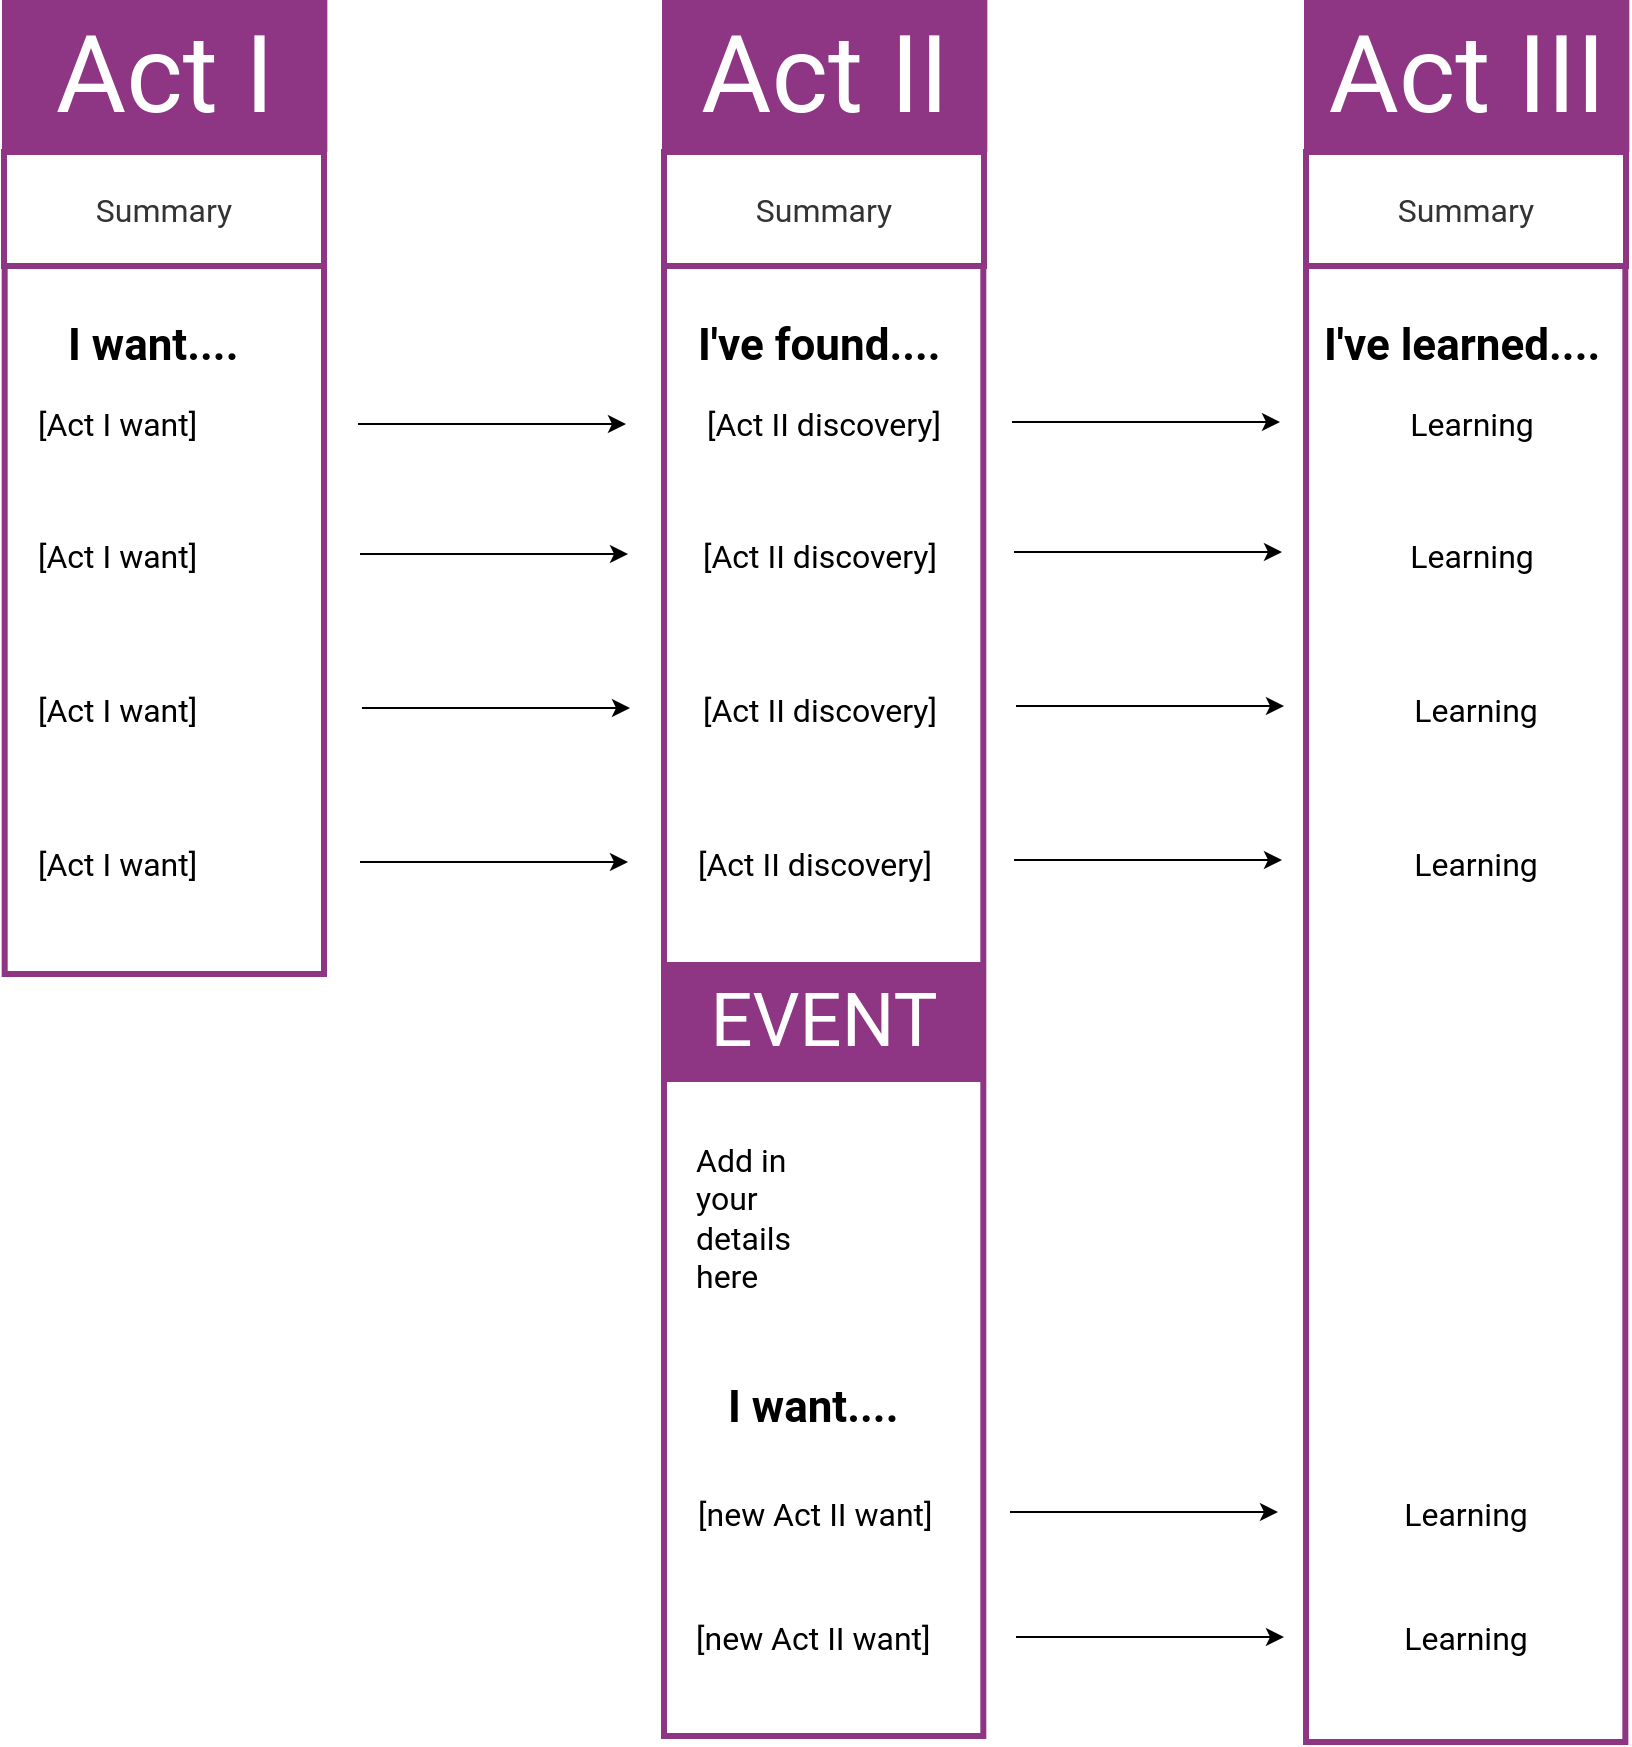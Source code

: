 <mxfile version="28.0.4">
  <diagram name="Page-1" id="7olxjzG8O-aa4FaBFeG-">
    <mxGraphModel dx="-15587" dy="16527" grid="1" gridSize="10" guides="1" tooltips="1" connect="1" arrows="1" fold="1" page="1" pageScale="1" pageWidth="850" pageHeight="1100" math="0" shadow="0">
      <root>
        <mxCell id="0" />
        <mxCell id="1" parent="0" />
        <mxCell id="Ob4dMHm7MTZS2m7D0Z62-1" value="" style="rounded=0;whiteSpace=wrap;html=1;strokeColor=light-dark(#8e3684, #ededed);fillColor=none;fontSize=16;fontFamily=Roboto;fontSource=https%3A%2F%2Ffonts.googleapis.com%2Fcss%3Ffamily%3DRoboto;fontColor=light-dark(#333333,#CFBFFC);strokeWidth=3;glass=0;shadow=0;container=0;labelBorderColor=none;" parent="1" vertex="1">
          <mxGeometry x="17670.01" y="-15202" width="159.66" height="738" as="geometry" />
        </mxCell>
        <mxCell id="Ob4dMHm7MTZS2m7D0Z62-2" value="" style="rounded=0;whiteSpace=wrap;html=1;strokeColor=light-dark(#8e3684, #ededed);fillColor=none;fontSize=16;fontFamily=Roboto;fontSource=https%3A%2F%2Ffonts.googleapis.com%2Fcss%3Ffamily%3DRoboto;fontColor=light-dark(#333333,#CFBFFC);strokeWidth=3;glass=0;shadow=0;container=0;labelBorderColor=none;" parent="1" vertex="1">
          <mxGeometry x="17349" y="-15202" width="159.66" height="735" as="geometry" />
        </mxCell>
        <mxCell id="Ob4dMHm7MTZS2m7D0Z62-3" value="" style="rounded=0;whiteSpace=wrap;html=1;strokeColor=light-dark(#8e3684, #ededed);fillColor=none;fontSize=16;fontFamily=Roboto;fontSource=https%3A%2F%2Ffonts.googleapis.com%2Fcss%3Ffamily%3DRoboto;fontColor=light-dark(#333333,#CFBFFC);strokeWidth=3;glass=0;shadow=0;container=0;labelBorderColor=none;" parent="1" vertex="1">
          <mxGeometry x="17019.34" y="-15202" width="159.66" height="354" as="geometry" />
        </mxCell>
        <mxCell id="Ob4dMHm7MTZS2m7D0Z62-4" value="Act I" style="rounded=0;whiteSpace=wrap;html=1;strokeColor=none;fillColor=#8E3684;fontSize=54;fontFamily=Roboto;fontSource=https%3A%2F%2Ffonts.googleapis.com%2Fcss%3Ffamily%3DRoboto;fontColor=#FFFFFF;strokeWidth=24;glass=0;shadow=0;container=0;" parent="1" vertex="1">
          <mxGeometry x="17018" y="-15335" width="162.67" height="76" as="geometry" />
        </mxCell>
        <mxCell id="Ob4dMHm7MTZS2m7D0Z62-5" style="edgeStyle=orthogonalEdgeStyle;rounded=0;orthogonalLoop=1;jettySize=auto;html=1;" parent="1" edge="1">
          <mxGeometry relative="1" as="geometry">
            <mxPoint x="17330" y="-15123" as="targetPoint" />
            <mxPoint x="17196" y="-15123" as="sourcePoint" />
          </mxGeometry>
        </mxCell>
        <mxCell id="Ob4dMHm7MTZS2m7D0Z62-6" value="[Act I want]" style="text;html=1;align=left;verticalAlign=middle;whiteSpace=wrap;rounded=0;fontFamily=Roboto;fontSource=https%3A%2F%2Ffonts.googleapis.com%2Fcss%3Ffamily%3DRoboto;fontSize=16;" parent="1" vertex="1">
          <mxGeometry x="17033.75" y="-15145" width="127.25" height="43" as="geometry" />
        </mxCell>
        <mxCell id="Ob4dMHm7MTZS2m7D0Z62-7" value="Summary" style="rounded=0;whiteSpace=wrap;html=1;strokeColor=light-dark(#8e3684, #ededed);fillColor=none;fontSize=16;fontFamily=Roboto;fontSource=https%3A%2F%2Ffonts.googleapis.com%2Fcss%3Ffamily%3DRoboto;fontColor=light-dark(#333333,#CFBFFC);strokeWidth=3;glass=0;shadow=0;container=0;labelBorderColor=none;" parent="1" vertex="1">
          <mxGeometry x="17019" y="-15259" width="160" height="57" as="geometry" />
        </mxCell>
        <mxCell id="Ob4dMHm7MTZS2m7D0Z62-8" value="Act II" style="rounded=0;whiteSpace=wrap;html=1;strokeColor=none;fillColor=#8E3684;fontSize=54;fontFamily=Roboto;fontSource=https%3A%2F%2Ffonts.googleapis.com%2Fcss%3Ffamily%3DRoboto;fontColor=#FFFFFF;strokeWidth=24;glass=0;shadow=0;container=0;" parent="1" vertex="1">
          <mxGeometry x="17348" y="-15335" width="162.67" height="76" as="geometry" />
        </mxCell>
        <mxCell id="Ob4dMHm7MTZS2m7D0Z62-9" value="Summary" style="rounded=0;whiteSpace=wrap;html=1;strokeColor=light-dark(#8e3684, #ededed);fillColor=none;fontSize=16;fontFamily=Roboto;fontSource=https%3A%2F%2Ffonts.googleapis.com%2Fcss%3Ffamily%3DRoboto;fontColor=light-dark(#333333,#CFBFFC);strokeWidth=3;glass=0;shadow=0;container=0;labelBorderColor=none;" parent="1" vertex="1">
          <mxGeometry x="17349" y="-15259" width="160" height="57" as="geometry" />
        </mxCell>
        <mxCell id="Ob4dMHm7MTZS2m7D0Z62-10" value="Act III" style="rounded=0;whiteSpace=wrap;html=1;strokeColor=none;fillColor=#8E3684;fontSize=54;fontFamily=Roboto;fontSource=https%3A%2F%2Ffonts.googleapis.com%2Fcss%3Ffamily%3DRoboto;fontColor=#FFFFFF;strokeWidth=24;glass=0;shadow=0;container=0;" parent="1" vertex="1">
          <mxGeometry x="17669" y="-15335" width="162.67" height="76" as="geometry" />
        </mxCell>
        <mxCell id="Ob4dMHm7MTZS2m7D0Z62-11" value="Summary" style="rounded=0;whiteSpace=wrap;html=1;strokeColor=light-dark(#8e3684, #ededed);fillColor=none;fontSize=16;fontFamily=Roboto;fontSource=https%3A%2F%2Ffonts.googleapis.com%2Fcss%3Ffamily%3DRoboto;fontColor=light-dark(#333333,#CFBFFC);strokeWidth=3;glass=0;shadow=0;container=0;labelBorderColor=none;" parent="1" vertex="1">
          <mxGeometry x="17670" y="-15259" width="160" height="57" as="geometry" />
        </mxCell>
        <mxCell id="Ob4dMHm7MTZS2m7D0Z62-12" value="I want...." style="text;html=1;align=left;verticalAlign=middle;whiteSpace=wrap;rounded=0;fontFamily=Roboto;fontSource=https%3A%2F%2Ffonts.googleapis.com%2Fcss%3Ffamily%3DRoboto;fontSize=22;fontStyle=1" parent="1" vertex="1">
          <mxGeometry x="17049.42" y="-15177" width="99.16" height="30" as="geometry" />
        </mxCell>
        <mxCell id="Ob4dMHm7MTZS2m7D0Z62-13" value="I&#39;ve found...." style="text;html=1;align=left;verticalAlign=middle;whiteSpace=wrap;rounded=0;fontFamily=Roboto;fontSource=https%3A%2F%2Ffonts.googleapis.com%2Fcss%3Ffamily%3DRoboto;fontSize=22;fontStyle=1" parent="1" vertex="1">
          <mxGeometry x="17363.77" y="-15177" width="131.12" height="30" as="geometry" />
        </mxCell>
        <mxCell id="Ob4dMHm7MTZS2m7D0Z62-14" value="I&#39;ve learned...." style="text;html=1;align=left;verticalAlign=middle;whiteSpace=wrap;rounded=0;fontFamily=Roboto;fontSource=https%3A%2F%2Ffonts.googleapis.com%2Fcss%3Ffamily%3DRoboto;fontSize=22;fontStyle=1" parent="1" vertex="1">
          <mxGeometry x="17676.89" y="-15177" width="146.89" height="30" as="geometry" />
        </mxCell>
        <mxCell id="Ob4dMHm7MTZS2m7D0Z62-15" value="[Act I want]" style="text;html=1;align=left;verticalAlign=middle;whiteSpace=wrap;rounded=0;fontFamily=Roboto;fontSource=https%3A%2F%2Ffonts.googleapis.com%2Fcss%3Ffamily%3DRoboto;fontSize=16;" parent="1" vertex="1">
          <mxGeometry x="17033.75" y="-15079" width="130.5" height="43" as="geometry" />
        </mxCell>
        <mxCell id="Ob4dMHm7MTZS2m7D0Z62-16" value="[Act I want]" style="text;html=1;align=left;verticalAlign=middle;whiteSpace=wrap;rounded=0;fontFamily=Roboto;fontSource=https%3A%2F%2Ffonts.googleapis.com%2Fcss%3Ffamily%3DRoboto;fontSize=16;" parent="1" vertex="1">
          <mxGeometry x="17033.75" y="-15012" width="130.5" height="63" as="geometry" />
        </mxCell>
        <mxCell id="Ob4dMHm7MTZS2m7D0Z62-17" value="[Act I want]" style="text;html=1;align=left;verticalAlign=middle;whiteSpace=wrap;rounded=0;fontFamily=Roboto;fontSource=https%3A%2F%2Ffonts.googleapis.com%2Fcss%3Ffamily%3DRoboto;fontSize=16;" parent="1" vertex="1">
          <mxGeometry x="17033.75" y="-14925" width="121" height="43" as="geometry" />
        </mxCell>
        <mxCell id="Ob4dMHm7MTZS2m7D0Z62-18" value="[Act II discovery]" style="text;html=1;align=center;verticalAlign=middle;whiteSpace=wrap;rounded=0;fontFamily=Roboto;fontSource=https%3A%2F%2Ffonts.googleapis.com%2Fcss%3Ffamily%3DRoboto;fontSize=16;" parent="1" vertex="1">
          <mxGeometry x="17369.34" y="-15145" width="120" height="43" as="geometry" />
        </mxCell>
        <mxCell id="Ob4dMHm7MTZS2m7D0Z62-19" value="[Act II discovery]" style="text;html=1;align=center;verticalAlign=middle;whiteSpace=wrap;rounded=0;fontFamily=Roboto;fontSource=https%3A%2F%2Ffonts.googleapis.com%2Fcss%3Ffamily%3DRoboto;fontSize=16;" parent="1" vertex="1">
          <mxGeometry x="17357" y="-15079" width="140" height="43" as="geometry" />
        </mxCell>
        <mxCell id="Ob4dMHm7MTZS2m7D0Z62-20" value="[Act II discovery]" style="text;html=1;align=center;verticalAlign=middle;whiteSpace=wrap;rounded=0;fontFamily=Roboto;fontSource=https%3A%2F%2Ffonts.googleapis.com%2Fcss%3Ffamily%3DRoboto;fontSize=16;" parent="1" vertex="1">
          <mxGeometry x="17363.75" y="-14925" width="121" height="43" as="geometry" />
        </mxCell>
        <mxCell id="Ob4dMHm7MTZS2m7D0Z62-21" value="[Act II discovery]" style="text;html=1;align=center;verticalAlign=middle;whiteSpace=wrap;rounded=0;fontFamily=Roboto;fontSource=https%3A%2F%2Ffonts.googleapis.com%2Fcss%3Ffamily%3DRoboto;fontSize=16;" parent="1" vertex="1">
          <mxGeometry x="17366" y="-15002" width="122" height="43" as="geometry" />
        </mxCell>
        <mxCell id="Ob4dMHm7MTZS2m7D0Z62-22" style="edgeStyle=orthogonalEdgeStyle;rounded=0;orthogonalLoop=1;jettySize=auto;html=1;" parent="1" edge="1">
          <mxGeometry relative="1" as="geometry">
            <mxPoint x="17331" y="-15058" as="targetPoint" />
            <mxPoint x="17197" y="-15058" as="sourcePoint" />
          </mxGeometry>
        </mxCell>
        <mxCell id="Ob4dMHm7MTZS2m7D0Z62-23" style="edgeStyle=orthogonalEdgeStyle;rounded=0;orthogonalLoop=1;jettySize=auto;html=1;" parent="1" edge="1">
          <mxGeometry relative="1" as="geometry">
            <mxPoint x="17332" y="-14981" as="targetPoint" />
            <mxPoint x="17198" y="-14981" as="sourcePoint" />
          </mxGeometry>
        </mxCell>
        <mxCell id="Ob4dMHm7MTZS2m7D0Z62-24" style="edgeStyle=orthogonalEdgeStyle;rounded=0;orthogonalLoop=1;jettySize=auto;html=1;" parent="1" edge="1">
          <mxGeometry relative="1" as="geometry">
            <mxPoint x="17331" y="-14904" as="targetPoint" />
            <mxPoint x="17197" y="-14904" as="sourcePoint" />
          </mxGeometry>
        </mxCell>
        <mxCell id="Ob4dMHm7MTZS2m7D0Z62-25" value="EVENT" style="rounded=0;whiteSpace=wrap;html=1;strokeColor=none;fillColor=#8E3684;fontSize=37;fontFamily=Roboto;fontSource=https%3A%2F%2Ffonts.googleapis.com%2Fcss%3Ffamily%3DRoboto;fontColor=#FFFFFF;strokeWidth=24;glass=0;shadow=0;container=0;" parent="1" vertex="1">
          <mxGeometry x="17349" y="-14854" width="160" height="60" as="geometry" />
        </mxCell>
        <mxCell id="Ob4dMHm7MTZS2m7D0Z62-26" value="&lt;div&gt;Add in&lt;/div&gt;&lt;div&gt;your&lt;/div&gt;details&lt;div&gt;here&lt;/div&gt;" style="text;html=1;align=left;verticalAlign=middle;whiteSpace=wrap;rounded=0;fontFamily=Roboto;fontSource=https%3A%2F%2Ffonts.googleapis.com%2Fcss%3Ffamily%3DRoboto;fontSize=16;" parent="1" vertex="1">
          <mxGeometry x="17362.88" y="-14794" width="128.25" height="135" as="geometry" />
        </mxCell>
        <mxCell id="Ob4dMHm7MTZS2m7D0Z62-27" value="Learning" style="text;html=1;align=center;verticalAlign=middle;whiteSpace=wrap;rounded=0;fontFamily=Roboto;fontSource=https%3A%2F%2Ffonts.googleapis.com%2Fcss%3Ffamily%3DRoboto;fontSize=16;" parent="1" vertex="1">
          <mxGeometry x="17676.89" y="-15145" width="152.29" height="43" as="geometry" />
        </mxCell>
        <mxCell id="Ob4dMHm7MTZS2m7D0Z62-28" value="Learning" style="text;html=1;align=center;verticalAlign=middle;whiteSpace=wrap;rounded=0;fontFamily=Roboto;fontSource=https%3A%2F%2Ffonts.googleapis.com%2Fcss%3Ffamily%3DRoboto;fontSize=16;" parent="1" vertex="1">
          <mxGeometry x="17676.89" y="-15079" width="152.29" height="43" as="geometry" />
        </mxCell>
        <mxCell id="Ob4dMHm7MTZS2m7D0Z62-29" value="Learning" style="text;html=1;align=center;verticalAlign=middle;whiteSpace=wrap;rounded=0;fontFamily=Roboto;fontSource=https%3A%2F%2Ffonts.googleapis.com%2Fcss%3Ffamily%3DRoboto;fontSize=16;" parent="1" vertex="1">
          <mxGeometry x="17679.38" y="-15002" width="152.29" height="43" as="geometry" />
        </mxCell>
        <mxCell id="Ob4dMHm7MTZS2m7D0Z62-30" value="Learning" style="text;html=1;align=center;verticalAlign=middle;whiteSpace=wrap;rounded=0;fontFamily=Roboto;fontSource=https%3A%2F%2Ffonts.googleapis.com%2Fcss%3Ffamily%3DRoboto;fontSize=16;" parent="1" vertex="1">
          <mxGeometry x="17679.38" y="-14925" width="152.29" height="43" as="geometry" />
        </mxCell>
        <mxCell id="Ob4dMHm7MTZS2m7D0Z62-31" value="I want...." style="text;html=1;align=left;verticalAlign=middle;whiteSpace=wrap;rounded=0;fontFamily=Roboto;fontSource=https%3A%2F%2Ffonts.googleapis.com%2Fcss%3Ffamily%3DRoboto;fontSize=22;fontStyle=1" parent="1" vertex="1">
          <mxGeometry x="17379.25" y="-14646" width="99.16" height="30" as="geometry" />
        </mxCell>
        <mxCell id="Ob4dMHm7MTZS2m7D0Z62-32" value="[new Act II want]" style="text;html=1;align=left;verticalAlign=middle;whiteSpace=wrap;rounded=0;fontFamily=Roboto;fontSource=https%3A%2F%2Ffonts.googleapis.com%2Fcss%3Ffamily%3DRoboto;fontSize=16;" parent="1" vertex="1">
          <mxGeometry x="17363.75" y="-14600" width="121" height="43" as="geometry" />
        </mxCell>
        <mxCell id="Ob4dMHm7MTZS2m7D0Z62-33" value="[new Act II want]" style="text;html=1;align=left;verticalAlign=middle;whiteSpace=wrap;rounded=0;fontFamily=Roboto;fontSource=https%3A%2F%2Ffonts.googleapis.com%2Fcss%3Ffamily%3DRoboto;fontSize=16;" parent="1" vertex="1">
          <mxGeometry x="17362.88" y="-14541" width="121" height="50" as="geometry" />
        </mxCell>
        <mxCell id="Ob4dMHm7MTZS2m7D0Z62-34" style="edgeStyle=orthogonalEdgeStyle;rounded=0;orthogonalLoop=1;jettySize=auto;html=1;" parent="1" edge="1">
          <mxGeometry relative="1" as="geometry">
            <mxPoint x="17657" y="-15124" as="targetPoint" />
            <mxPoint x="17523" y="-15124" as="sourcePoint" />
          </mxGeometry>
        </mxCell>
        <mxCell id="Ob4dMHm7MTZS2m7D0Z62-35" style="edgeStyle=orthogonalEdgeStyle;rounded=0;orthogonalLoop=1;jettySize=auto;html=1;" parent="1" edge="1">
          <mxGeometry relative="1" as="geometry">
            <mxPoint x="17658" y="-15059" as="targetPoint" />
            <mxPoint x="17524" y="-15059" as="sourcePoint" />
          </mxGeometry>
        </mxCell>
        <mxCell id="Ob4dMHm7MTZS2m7D0Z62-36" style="edgeStyle=orthogonalEdgeStyle;rounded=0;orthogonalLoop=1;jettySize=auto;html=1;" parent="1" edge="1">
          <mxGeometry relative="1" as="geometry">
            <mxPoint x="17659" y="-14982" as="targetPoint" />
            <mxPoint x="17525" y="-14982" as="sourcePoint" />
          </mxGeometry>
        </mxCell>
        <mxCell id="Ob4dMHm7MTZS2m7D0Z62-37" style="edgeStyle=orthogonalEdgeStyle;rounded=0;orthogonalLoop=1;jettySize=auto;html=1;" parent="1" edge="1">
          <mxGeometry relative="1" as="geometry">
            <mxPoint x="17658" y="-14905" as="targetPoint" />
            <mxPoint x="17524" y="-14905" as="sourcePoint" />
          </mxGeometry>
        </mxCell>
        <mxCell id="Ob4dMHm7MTZS2m7D0Z62-38" value="Learning" style="text;html=1;align=center;verticalAlign=middle;whiteSpace=wrap;rounded=0;fontFamily=Roboto;fontSource=https%3A%2F%2Ffonts.googleapis.com%2Fcss%3Ffamily%3DRoboto;fontSize=16;" parent="1" vertex="1">
          <mxGeometry x="17673.69" y="-14600" width="152.29" height="43" as="geometry" />
        </mxCell>
        <mxCell id="Ob4dMHm7MTZS2m7D0Z62-39" value="Learning" style="text;html=1;align=center;verticalAlign=middle;whiteSpace=wrap;rounded=0;fontFamily=Roboto;fontSource=https%3A%2F%2Ffonts.googleapis.com%2Fcss%3Ffamily%3DRoboto;fontSize=16;" parent="1" vertex="1">
          <mxGeometry x="17673.69" y="-14537.5" width="152.29" height="43" as="geometry" />
        </mxCell>
        <mxCell id="Ob4dMHm7MTZS2m7D0Z62-40" style="edgeStyle=orthogonalEdgeStyle;rounded=0;orthogonalLoop=1;jettySize=auto;html=1;" parent="1" edge="1">
          <mxGeometry relative="1" as="geometry">
            <mxPoint x="17656" y="-14579" as="targetPoint" />
            <mxPoint x="17522" y="-14579" as="sourcePoint" />
          </mxGeometry>
        </mxCell>
        <mxCell id="Ob4dMHm7MTZS2m7D0Z62-41" style="edgeStyle=orthogonalEdgeStyle;rounded=0;orthogonalLoop=1;jettySize=auto;html=1;" parent="1" edge="1">
          <mxGeometry relative="1" as="geometry">
            <mxPoint x="17659" y="-14516.5" as="targetPoint" />
            <mxPoint x="17525" y="-14516.5" as="sourcePoint" />
          </mxGeometry>
        </mxCell>
      </root>
    </mxGraphModel>
  </diagram>
</mxfile>
